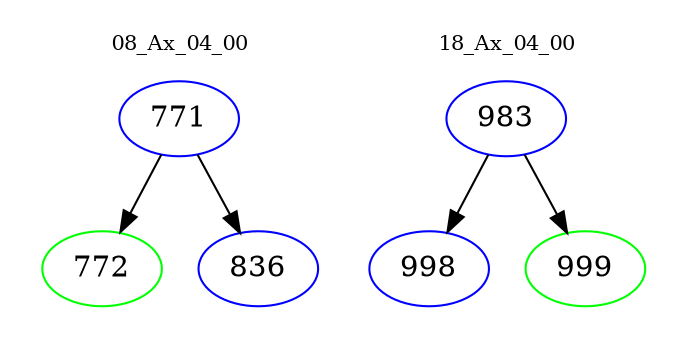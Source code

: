 digraph{
subgraph cluster_0 {
color = white
label = "08_Ax_04_00";
fontsize=10;
T0_771 [label="771", color="blue"]
T0_771 -> T0_772 [color="black"]
T0_772 [label="772", color="green"]
T0_771 -> T0_836 [color="black"]
T0_836 [label="836", color="blue"]
}
subgraph cluster_1 {
color = white
label = "18_Ax_04_00";
fontsize=10;
T1_983 [label="983", color="blue"]
T1_983 -> T1_998 [color="black"]
T1_998 [label="998", color="blue"]
T1_983 -> T1_999 [color="black"]
T1_999 [label="999", color="green"]
}
}

